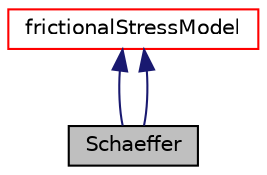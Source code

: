 digraph "Schaeffer"
{
  bgcolor="transparent";
  edge [fontname="Helvetica",fontsize="10",labelfontname="Helvetica",labelfontsize="10"];
  node [fontname="Helvetica",fontsize="10",shape=record];
  Node1 [label="Schaeffer",height=0.2,width=0.4,color="black", fillcolor="grey75", style="filled", fontcolor="black"];
  Node2 -> Node1 [dir="back",color="midnightblue",fontsize="10",style="solid",fontname="Helvetica"];
  Node2 [label="frictionalStressModel",height=0.2,width=0.4,color="red",URL="$a00873.html"];
  Node2 -> Node1 [dir="back",color="midnightblue",fontsize="10",style="solid",fontname="Helvetica"];
}
